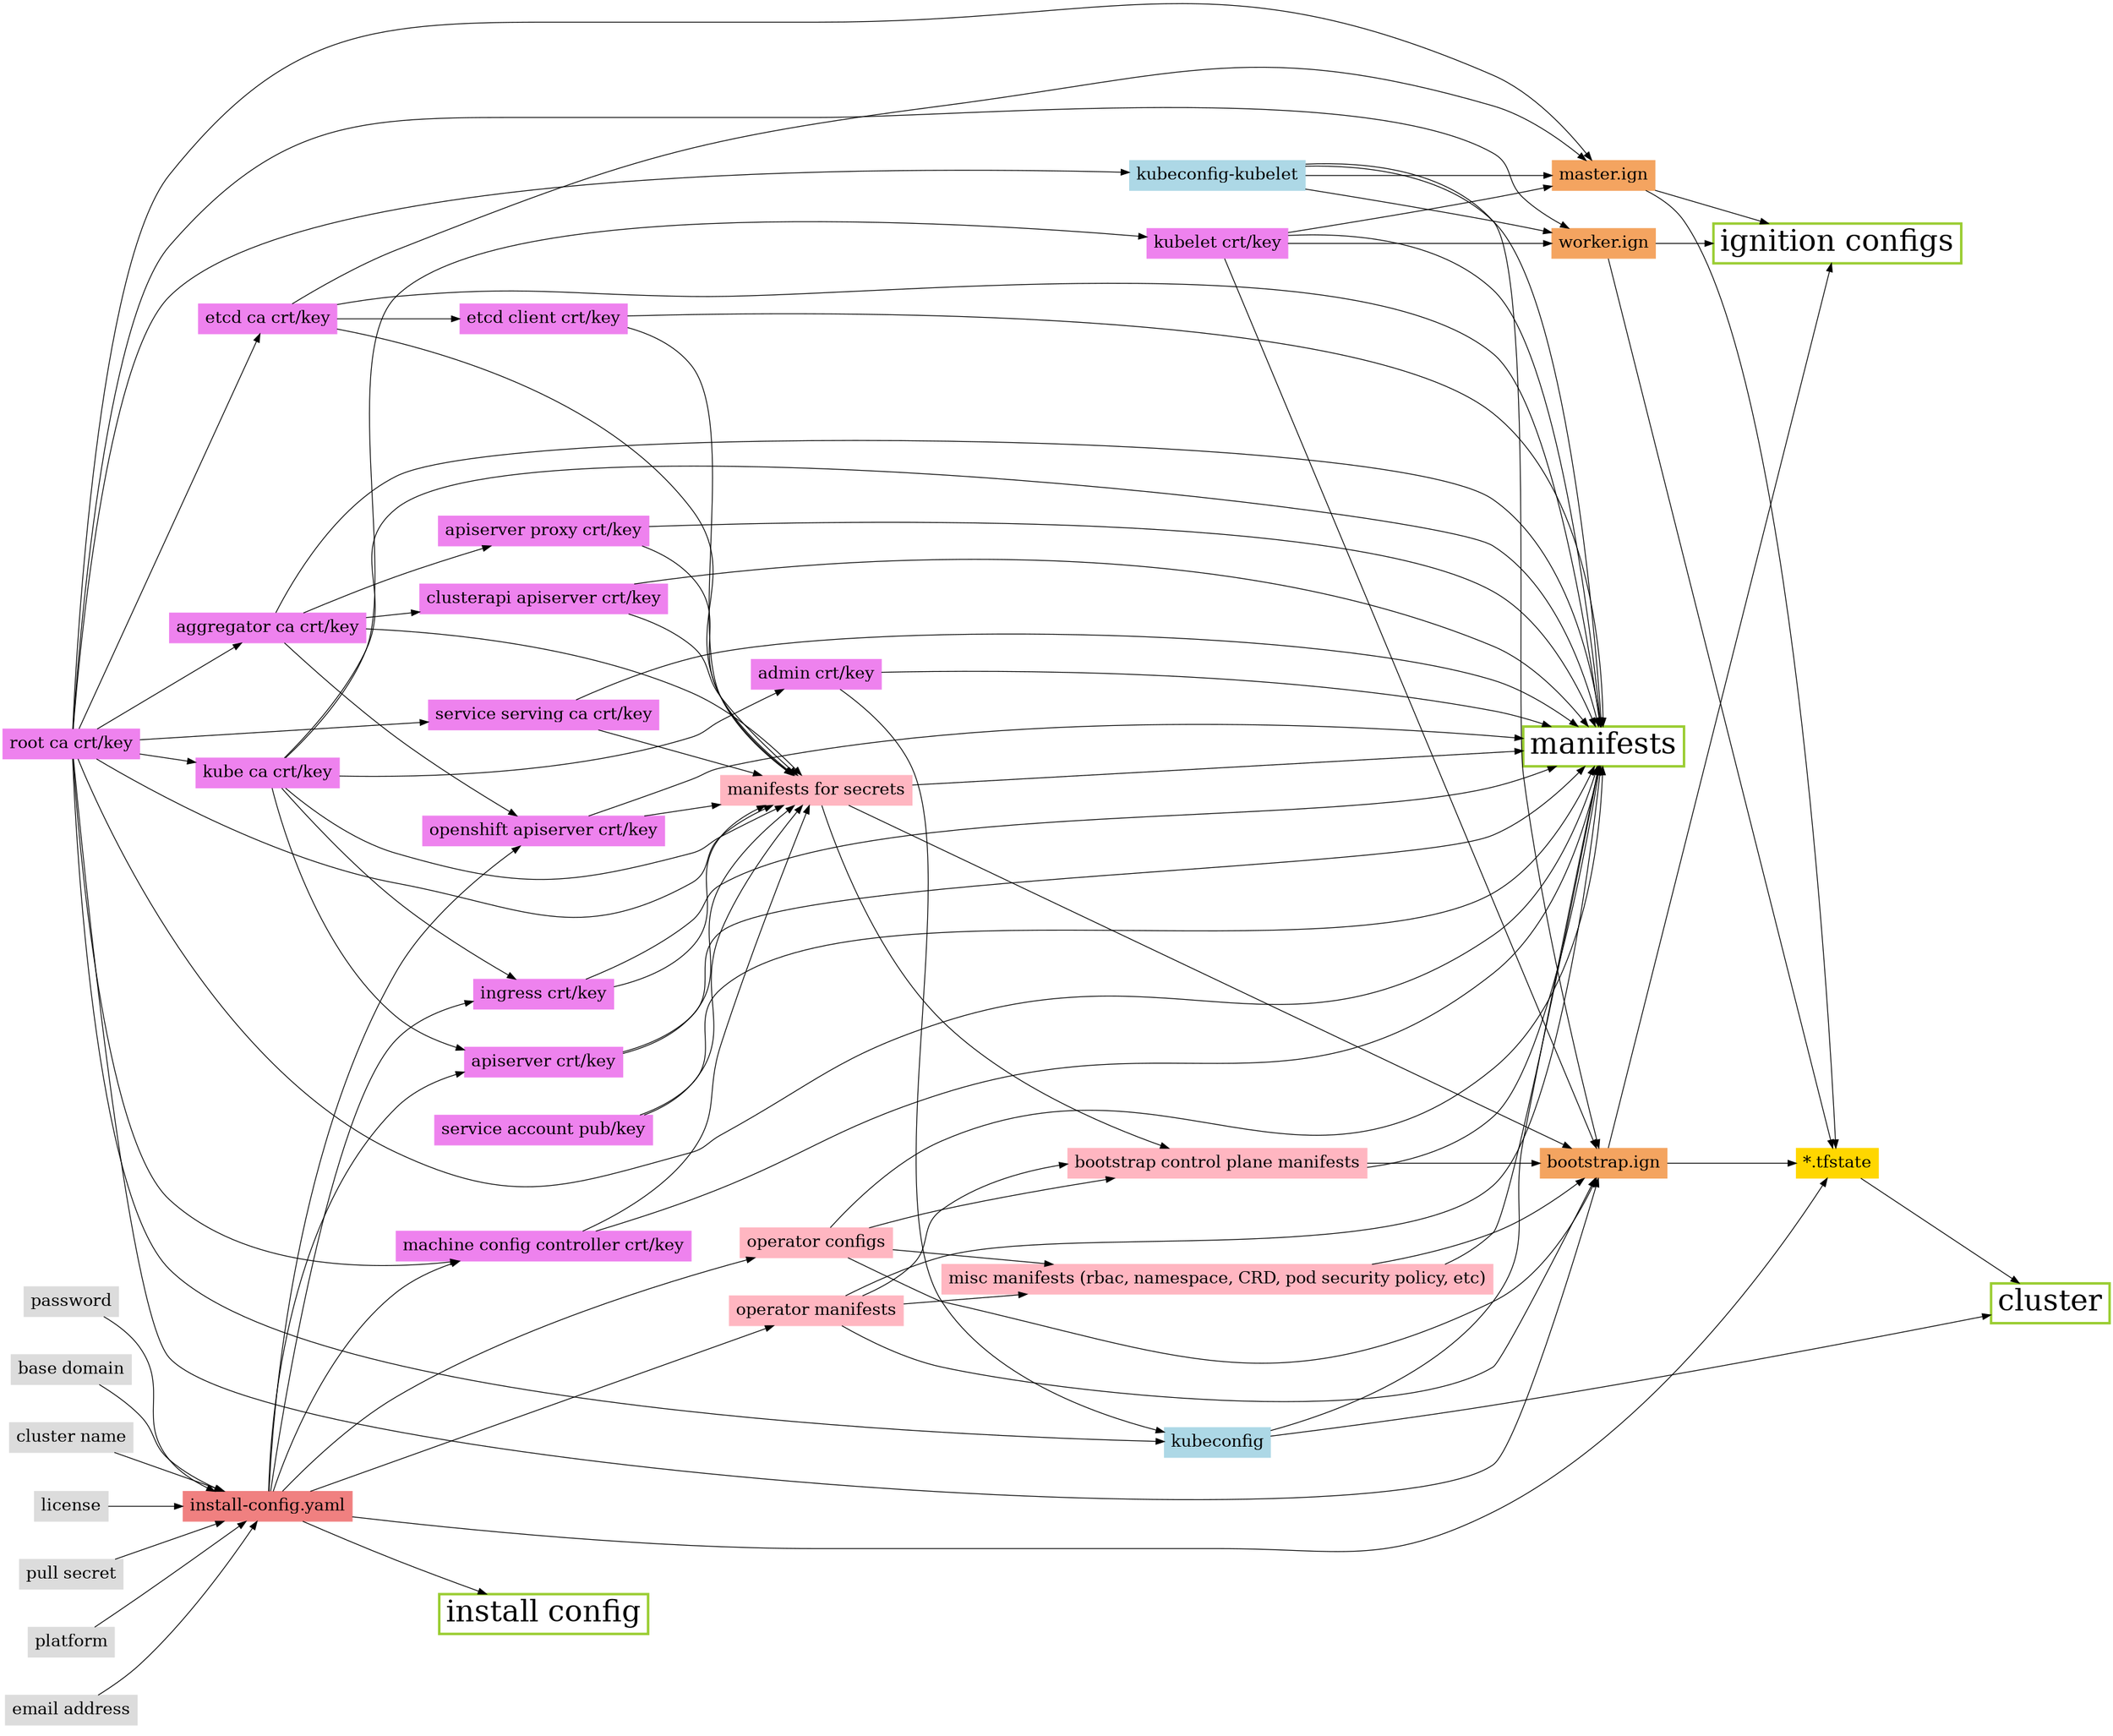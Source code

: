 strict digraph resource {
  rankdir=LR;
  size="24,18"; ratio=fill; node[fontsize=20];
  compound=true;
  node [shape=rectangle];

  // Targets.
  {
    node [shape=box,fontsize=36,style=filled,fillcolor=white,color=yellowgreen,penwidth=3];
    install_cfg [label="install config"];
    manifests [label="manifests"];
    ignition_configs [label="ignition configs"];
    cluster [label="cluster"];
  }

  // User inputs.
  {
    node [shape=rectangle,style=filled,color=gainsboro];
    base_domain [label="base domain"];
    cluster_name [label="cluster name"];
    license [label="license"];
    pull_secret [label="pull secret"];
    platform [label="platform"];
    email_address [label="email address"];
    password [label="password"];
  }

  // Install config.
  {
    node [style=filled,color=lightcoral];
    install_config [label="install-config.yaml"];
  }

  // TLS assets
  {
    node [style=filled,color=violet];
    admin_bundle [label="admin crt/key"];
    aggregator_ca_bundle [label="aggregator ca crt/key"];
    apiserver_bundle [label="apiserver crt/key"];
    apiserver_proxy_bundle [label="apiserver proxy crt/key"];
    clusterapi_apiserver_bundle [label="clusterapi apiserver crt/key"];
    etcd_ca_bundle [label="etcd ca crt/key"];
    etcd_client_bundle [label="etcd client crt/key"];
    ingress_bundle [label="ingress crt/key"];
    kube_ca_bundle [label="kube ca crt/key"];
    kubelet_bundle [label="kubelet crt/key"];
    openshift_apiserver_bundle [label="openshift apiserver crt/key"];
    root_ca_bundle [label="root ca crt/key"];
    service_account_bundle [label="service account pub/key"];
    service_serving_ca_bundle [label="service serving ca crt/key"];
    mcc_bundle [label="machine config controller crt/key"];
  }

  // Operator assets
  {
    node [style=filled,color=lightpink];
    operator_configs [label="operator configs"];
    operator_manifests [label="operator manifests"];
  }

  // Cluster assets
  {
    node [style=filled,color=lightpink];
    bootstrap_control_plane [label="bootstrap control plane manifests"];
    misc_manifests [label="misc manifests (rbac, namespace, CRD, pod security policy, etc)"];
    secret_manifests [label="manifests for secrets"];
  }

  // Ignition files
  {
    node [style=filled,color=sandybrown];
    bootstrap_ignition [label="bootstrap.ign"];
    master_ignition [label="master.ign"];
    worker_ignition [label="worker.ign"];
  }

  // Kubeconfigs
  {
    node [style=filled,color=lightblue];
    kubelet_kubeconfig [label="kubeconfig-kubelet"];
    kubeconfig [label="kubeconfig"];
  }


  // Output after cluster launch
  {
    node [style=filled,color=gold];
    terraform_state [label="*.tfstate"];
  }

  // Dependencies
  password -> install_config;
  platform -> install_config;
  email_address -> install_config;
  pull_secret -> install_config;
  license -> install_config;
  cluster_name -> install_config;
  base_domain -> install_config;

  install_config -> operator_manifests;
  install_config -> operator_configs;

  root_ca_bundle -> kube_ca_bundle;
  root_ca_bundle -> etcd_ca_bundle;
  root_ca_bundle -> aggregator_ca_bundle;
  root_ca_bundle -> service_serving_ca_bundle;
  root_ca_bundle -> mcc_bundle;
  install_config -> mcc_bundle;

  root_ca_bundle -> kubeconfig;
  root_ca_bundle -> kubelet_kubeconfig;
  root_ca_bundle -> secret_manifests;
  root_ca_bundle -> bootstrap_ignition;
  root_ca_bundle -> master_ignition;
  root_ca_bundle -> worker_ignition;

  etcd_ca_bundle -> etcd_client_bundle;
  etcd_ca_bundle -> secret_manifests;
  etcd_ca_bundle -> master_ignition;

  kube_ca_bundle -> admin_bundle;
  kube_ca_bundle -> apiserver_bundle;
  install_config -> apiserver_bundle;
  kube_ca_bundle -> kubelet_bundle;
  kube_ca_bundle -> secret_manifests;

  kube_ca_bundle -> ingress_bundle;
  install_config -> ingress_bundle;
  
  aggregator_ca_bundle -> openshift_apiserver_bundle;
  install_config -> openshift_apiserver_bundle;
  aggregator_ca_bundle -> apiserver_proxy_bundle;
  aggregator_ca_bundle -> clusterapi_apiserver_bundle;
  aggregator_ca_bundle -> secret_manifests;

  admin_bundle -> kubeconfig;

  apiserver_bundle -> secret_manifests;

  apiserver_proxy_bundle -> secret_manifests;

  clusterapi_apiserver_bundle -> secret_manifests;

  etcd_client_bundle -> secret_manifests;

  kubelet_bundle -> bootstrap_ignition;
  kubelet_bundle -> master_ignition;
  kubelet_bundle -> worker_ignition;

  ingress_bundle -> secret_manifests;

  openshift_apiserver_bundle -> secret_manifests;

  service_account_bundle -> secret_manifests;

  service_serving_ca_bundle -> secret_manifests;

  mcc_bundle -> secret_manifests;

  operator_configs -> bootstrap_control_plane;
  operator_manifests -> bootstrap_control_plane;
  secret_manifests -> bootstrap_control_plane;
  operator_configs -> misc_manifests;
  operator_manifests -> misc_manifests;
  
  operator_configs -> bootstrap_ignition;
  operator_manifests -> bootstrap_ignition;

  bootstrap_control_plane -> bootstrap_ignition;
  secret_manifests -> bootstrap_ignition;
  misc_manifests -> bootstrap_ignition;

  kubelet_kubeconfig -> bootstrap_ignition;
  kubelet_kubeconfig -> master_ignition;
  kubelet_kubeconfig -> worker_ignition;

  bootstrap_ignition -> terraform_state;
  master_ignition -> terraform_state;
  worker_ignition -> terraform_state;

  // Targets
  install_config -> install_cfg;
  install_config -> terraform_state;

  admin_bundle -> manifests;
  aggregator_ca_bundle -> manifests;
  apiserver_bundle -> manifests;
  apiserver_proxy_bundle -> manifests;
  clusterapi_apiserver_bundle -> manifests;
  etcd_ca_bundle -> manifests;
  etcd_client_bundle -> manifests;
  ingress_bundle -> manifests;
  kube_ca_bundle -> manifests;
  kubelet_bundle -> manifests;
  openshift_apiserver_bundle -> manifests;
  root_ca_bundle -> manifests;
  service_account_bundle -> manifests;
  service_serving_ca_bundle -> manifests;
  mcc_bundle -> manifests;
  
  operator_configs -> manifests;
  operator_manifests -> manifests;

  bootstrap_control_plane -> manifests;
  secret_manifests -> manifests;
  misc_manifests -> manifests;

  kubelet_kubeconfig -> manifests;
  kubeconfig -> manifests;
  kubeconfig -> cluster;

  bootstrap_ignition -> ignition_configs;
  master_ignition -> ignition_configs;
  worker_ignition -> ignition_configs;

  terraform_state -> cluster;  
}
